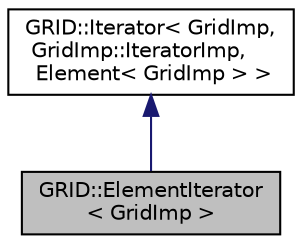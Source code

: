 digraph "GRID::ElementIterator&lt; GridImp &gt;"
{
  edge [fontname="Helvetica",fontsize="10",labelfontname="Helvetica",labelfontsize="10"];
  node [fontname="Helvetica",fontsize="10",shape=record];
  Node1 [label="GRID::ElementIterator\l\< GridImp \>",height=0.2,width=0.4,color="black", fillcolor="grey75", style="filled", fontcolor="black"];
  Node2 -> Node1 [dir="back",color="midnightblue",fontsize="10",style="solid",fontname="Helvetica"];
  Node2 [label="GRID::Iterator\< GridImp,\l GridImp::IteratorImp,\l Element\< GridImp \> \>",height=0.2,width=0.4,color="black", fillcolor="white", style="filled",URL="$classGRID_1_1Iterator.html"];
}
